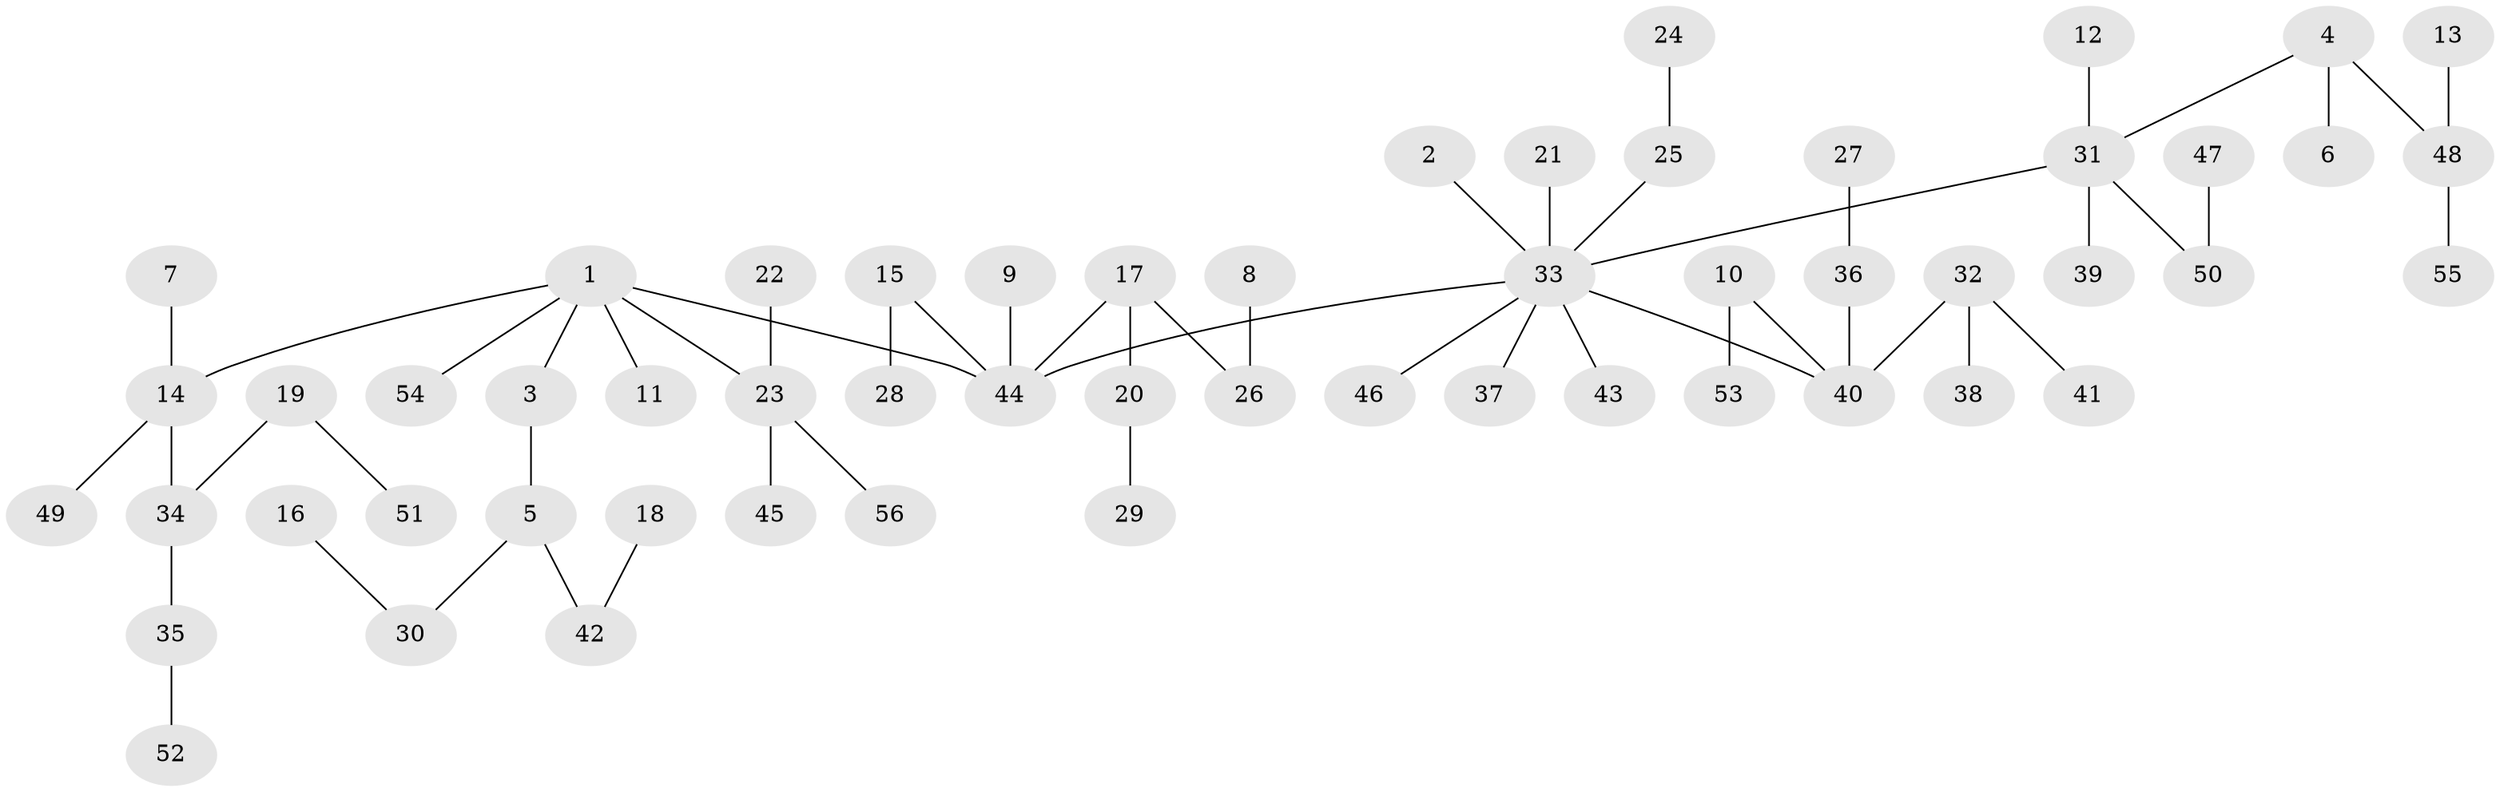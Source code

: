 // original degree distribution, {7: 0.018018018018018018, 4: 0.06306306306306306, 5: 0.02702702702702703, 3: 0.13513513513513514, 6: 0.009009009009009009, 2: 0.26126126126126126, 1: 0.4864864864864865}
// Generated by graph-tools (version 1.1) at 2025/26/03/09/25 03:26:27]
// undirected, 56 vertices, 55 edges
graph export_dot {
graph [start="1"]
  node [color=gray90,style=filled];
  1;
  2;
  3;
  4;
  5;
  6;
  7;
  8;
  9;
  10;
  11;
  12;
  13;
  14;
  15;
  16;
  17;
  18;
  19;
  20;
  21;
  22;
  23;
  24;
  25;
  26;
  27;
  28;
  29;
  30;
  31;
  32;
  33;
  34;
  35;
  36;
  37;
  38;
  39;
  40;
  41;
  42;
  43;
  44;
  45;
  46;
  47;
  48;
  49;
  50;
  51;
  52;
  53;
  54;
  55;
  56;
  1 -- 3 [weight=1.0];
  1 -- 11 [weight=1.0];
  1 -- 14 [weight=1.0];
  1 -- 23 [weight=1.0];
  1 -- 44 [weight=1.0];
  1 -- 54 [weight=1.0];
  2 -- 33 [weight=1.0];
  3 -- 5 [weight=1.0];
  4 -- 6 [weight=1.0];
  4 -- 31 [weight=1.0];
  4 -- 48 [weight=1.0];
  5 -- 30 [weight=1.0];
  5 -- 42 [weight=1.0];
  7 -- 14 [weight=1.0];
  8 -- 26 [weight=1.0];
  9 -- 44 [weight=1.0];
  10 -- 40 [weight=1.0];
  10 -- 53 [weight=1.0];
  12 -- 31 [weight=1.0];
  13 -- 48 [weight=1.0];
  14 -- 34 [weight=1.0];
  14 -- 49 [weight=1.0];
  15 -- 28 [weight=1.0];
  15 -- 44 [weight=1.0];
  16 -- 30 [weight=1.0];
  17 -- 20 [weight=1.0];
  17 -- 26 [weight=1.0];
  17 -- 44 [weight=1.0];
  18 -- 42 [weight=1.0];
  19 -- 34 [weight=1.0];
  19 -- 51 [weight=1.0];
  20 -- 29 [weight=1.0];
  21 -- 33 [weight=1.0];
  22 -- 23 [weight=1.0];
  23 -- 45 [weight=1.0];
  23 -- 56 [weight=1.0];
  24 -- 25 [weight=1.0];
  25 -- 33 [weight=1.0];
  27 -- 36 [weight=1.0];
  31 -- 33 [weight=1.0];
  31 -- 39 [weight=1.0];
  31 -- 50 [weight=1.0];
  32 -- 38 [weight=1.0];
  32 -- 40 [weight=1.0];
  32 -- 41 [weight=1.0];
  33 -- 37 [weight=1.0];
  33 -- 40 [weight=1.0];
  33 -- 43 [weight=1.0];
  33 -- 44 [weight=1.0];
  33 -- 46 [weight=1.0];
  34 -- 35 [weight=1.0];
  35 -- 52 [weight=1.0];
  36 -- 40 [weight=1.0];
  47 -- 50 [weight=1.0];
  48 -- 55 [weight=1.0];
}
